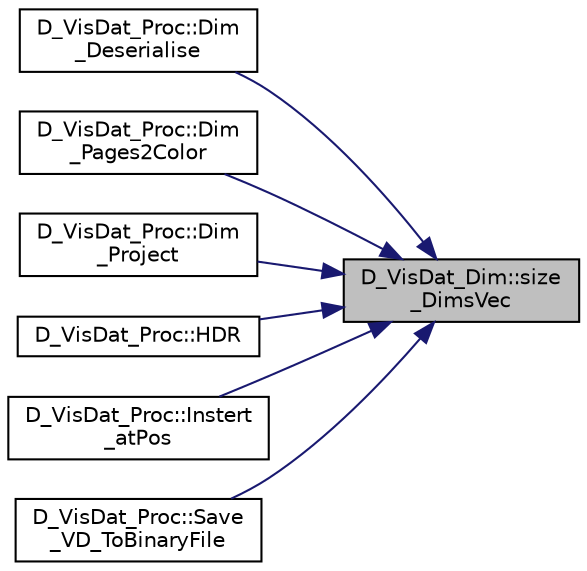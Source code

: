 digraph "D_VisDat_Dim::size_DimsVec"
{
 // LATEX_PDF_SIZE
  edge [fontname="Helvetica",fontsize="10",labelfontname="Helvetica",labelfontsize="10"];
  node [fontname="Helvetica",fontsize="10",shape=record];
  rankdir="RL";
  Node1 [label="D_VisDat_Dim::size\l_DimsVec",height=0.2,width=0.4,color="black", fillcolor="grey75", style="filled", fontcolor="black",tooltip=" "];
  Node1 -> Node2 [dir="back",color="midnightblue",fontsize="10",style="solid"];
  Node2 [label="D_VisDat_Proc::Dim\l_Deserialise",height=0.2,width=0.4,color="black", fillcolor="white", style="filled",URL="$class_d___vis_dat___proc.html#a80a40163813289fa2bc517af9fc2b18d",tooltip=" "];
  Node1 -> Node3 [dir="back",color="midnightblue",fontsize="10",style="solid"];
  Node3 [label="D_VisDat_Proc::Dim\l_Pages2Color",height=0.2,width=0.4,color="black", fillcolor="white", style="filled",URL="$class_d___vis_dat___proc.html#a11235ca305efacd10f9f43a579e698ad",tooltip=" "];
  Node1 -> Node4 [dir="back",color="midnightblue",fontsize="10",style="solid"];
  Node4 [label="D_VisDat_Proc::Dim\l_Project",height=0.2,width=0.4,color="black", fillcolor="white", style="filled",URL="$class_d___vis_dat___proc.html#ad7e00883cfb7526afa9e4224556b3832",tooltip=" "];
  Node1 -> Node5 [dir="back",color="midnightblue",fontsize="10",style="solid"];
  Node5 [label="D_VisDat_Proc::HDR",height=0.2,width=0.4,color="black", fillcolor="white", style="filled",URL="$class_d___vis_dat___proc.html#a9f79d0b101bfeeb69122879fd76d4d7a",tooltip=" "];
  Node1 -> Node6 [dir="back",color="midnightblue",fontsize="10",style="solid"];
  Node6 [label="D_VisDat_Proc::Instert\l_atPos",height=0.2,width=0.4,color="black", fillcolor="white", style="filled",URL="$class_d___vis_dat___proc.html#aab6b0ee6654eea99842bb58a16d4d6be",tooltip=" "];
  Node1 -> Node7 [dir="back",color="midnightblue",fontsize="10",style="solid"];
  Node7 [label="D_VisDat_Proc::Save\l_VD_ToBinaryFile",height=0.2,width=0.4,color="black", fillcolor="white", style="filled",URL="$class_d___vis_dat___proc.html#ab065595c5ee40ec19d32c1cf0d2a1404",tooltip=" "];
}
